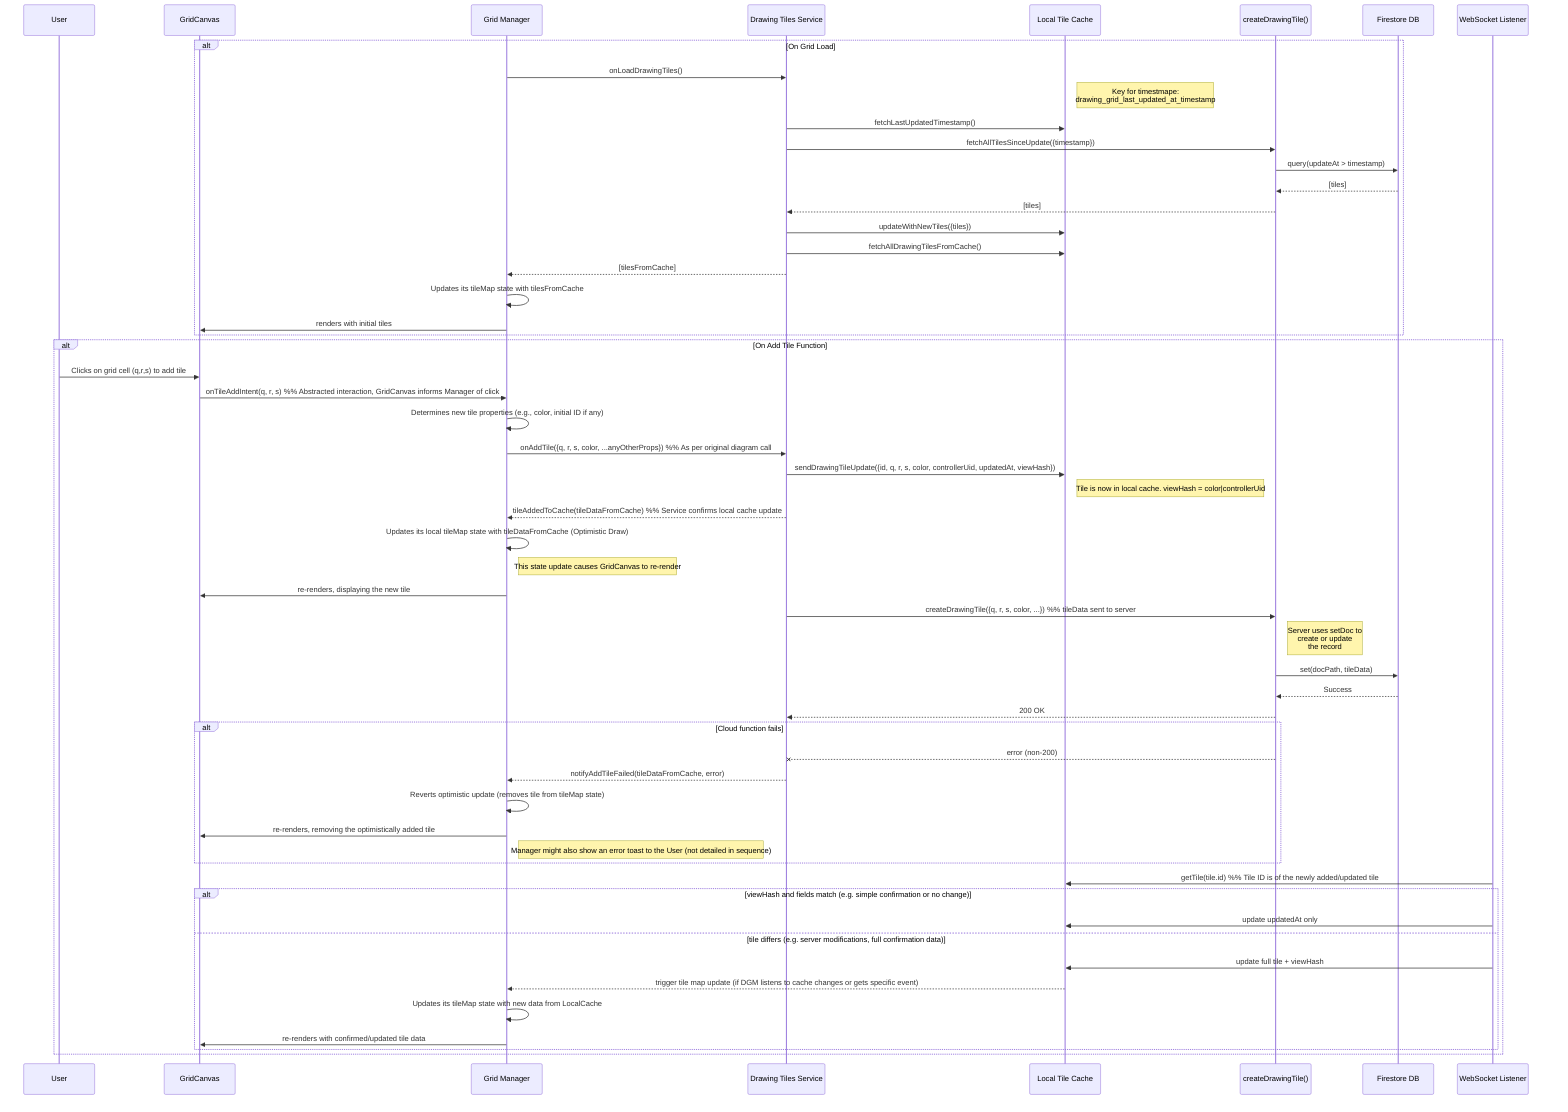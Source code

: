 sequenceDiagram
    participant User
    participant GridCanvas
    participant DrawingGridManager as Grid Manager
    participant DrawingService as Drawing Tiles Service
    participant LocalCache as Local Tile Cache
    participant CloudFunction as createDrawingTile()
    participant Firestore as Firestore DB

    alt On Grid Load
    %% User loads grid
        DrawingGridManager->>DrawingService: onLoadDrawingTiles()
    %% Drawing service generates tile ID and updates cache
        Note right of LocalCache: Key for timestmape: <br> drawing_grid_last_updated_at_timestamp
        DrawingService->>LocalCache: fetchLastUpdatedTimestamp()
        DrawingService->>CloudFunction: fetchAllTilesSinceUpdate({timestamp})
        CloudFunction->>Firestore: query(updateAt > timestamp)
        Firestore-->>CloudFunction: [tiles]
        CloudFunction-->>DrawingService: [tiles]
        DrawingService->>LocalCache: updateWithNewTiles({tiles})
        DrawingService->>LocalCache: fetchAllDrawingTilesFromCache()
        DrawingService-->>DrawingGridManager: [tilesFromCache]
        DrawingGridManager->>DrawingGridManager: Updates its tileMap state with tilesFromCache
        DrawingGridManager->>GridCanvas: renders with initial tiles
    end

    alt On Add Tile Function
        User->>GridCanvas: Clicks on grid cell (q,r,s) to add tile
        GridCanvas->>DrawingGridManager: onTileAddIntent(q, r, s) %% Abstracted interaction, GridCanvas informs Manager of click

        DrawingGridManager->>DrawingGridManager: Determines new tile properties (e.g., color, initial ID if any)
    %% Manager prepares to call service, does not update its main tileMap for rendering yet.

        DrawingGridManager->>DrawingService: onAddTile({q, r, s, color, ...anyOtherProps}) %% As per original diagram call

    %% Drawing service generates final tile ID (if needed) and updates cache
        DrawingService->>LocalCache: sendDrawingTileUpdate({id, q, r, s, color, controllerUid, updatedAt, viewHash})
        Note right of LocalCache: Tile is now in local cache. viewHash = color|controllerUid

    %% Grid updates immediately with optimistic draw
        DrawingService-->>DrawingGridManager: tileAddedToCache(tileDataFromCache) %% Service confirms local cache update
        DrawingGridManager->>DrawingGridManager: Updates its local tileMap state with tileDataFromCache (Optimistic Draw)
        Note right of DrawingGridManager: This state update causes GridCanvas to re-render
        DrawingGridManager->>GridCanvas: re-renders, displaying the new tile

    %% Async cloud function call
        DrawingService->>CloudFunction: createDrawingTile({q, r, s, color, ...}) %% tileData sent to server

        Note right of CloudFunction: Server uses setDoc to <br>create or update <br> the record
        CloudFunction->>Firestore: set(docPath, tileData)
        Firestore-->>CloudFunction: Success
        CloudFunction-->>DrawingService: 200 OK

        alt Cloud function fails
            CloudFunction--x DrawingService: error (non-200)
            DrawingService-->>DrawingGridManager: notifyAddTileFailed(tileDataFromCache, error)
            DrawingGridManager->>DrawingGridManager: Reverts optimistic update (removes tile from tileMap state)
            DrawingGridManager->>GridCanvas: re-renders, removing the optimistically added tile
            Note right of DrawingGridManager: Manager might also show an error toast to the User (not detailed in sequence)
        end

    %% Later: WebSocket tile update arrives (confirms or updates the added tile)
        participant WebSocket as WebSocket Listener
        WebSocket->>LocalCache: getTile(tile.id) %% Tile ID is of the newly added/updated tile
        alt viewHash and fields match (e.g. simple confirmation or no change)
            WebSocket->>LocalCache: update updatedAt only
        else tile differs (e.g. server modifications, full confirmation data)
            WebSocket->>LocalCache: update full tile + viewHash
            LocalCache-->>DrawingGridManager: trigger tile map update (if DGM listens to cache changes or gets specific event)
            DrawingGridManager->>DrawingGridManager: Updates its tileMap state with new data from LocalCache
            DrawingGridManager->>GridCanvas: re-renders with confirmed/updated tile data
        end
    end
